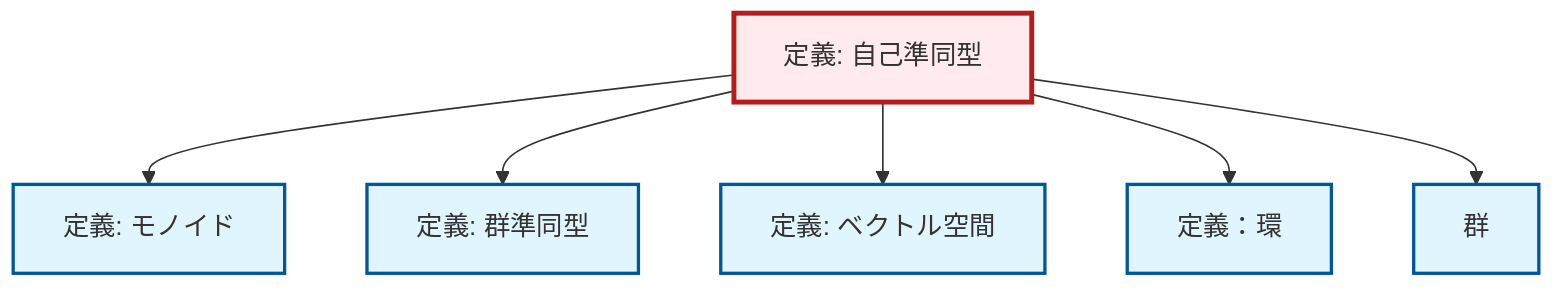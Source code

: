 graph TD
    classDef definition fill:#e1f5fe,stroke:#01579b,stroke-width:2px
    classDef theorem fill:#f3e5f5,stroke:#4a148c,stroke-width:2px
    classDef axiom fill:#fff3e0,stroke:#e65100,stroke-width:2px
    classDef example fill:#e8f5e9,stroke:#1b5e20,stroke-width:2px
    classDef current fill:#ffebee,stroke:#b71c1c,stroke-width:3px
    def-group["群"]:::definition
    def-ring["定義：環"]:::definition
    def-endomorphism["定義: 自己準同型"]:::definition
    def-vector-space["定義: ベクトル空間"]:::definition
    def-homomorphism["定義: 群準同型"]:::definition
    def-monoid["定義: モノイド"]:::definition
    def-endomorphism --> def-monoid
    def-endomorphism --> def-homomorphism
    def-endomorphism --> def-vector-space
    def-endomorphism --> def-ring
    def-endomorphism --> def-group
    class def-endomorphism current